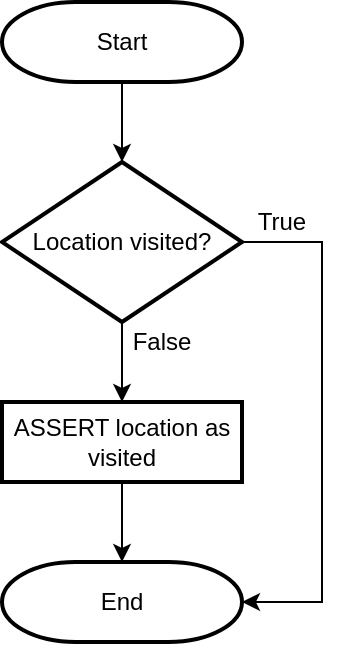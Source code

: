 <mxfile version="13.10.0" type="device"><diagram id="C5RBs43oDa-KdzZeNtuy" name="Page-1"><mxGraphModel dx="788" dy="368" grid="1" gridSize="10" guides="1" tooltips="1" connect="1" arrows="1" fold="1" page="1" pageScale="1" pageWidth="827" pageHeight="1169" math="0" shadow="0"><root><mxCell id="WIyWlLk6GJQsqaUBKTNV-0"/><mxCell id="WIyWlLk6GJQsqaUBKTNV-1" parent="WIyWlLk6GJQsqaUBKTNV-0"/><mxCell id="sFdPiGcEgJjZIYFErHPv-5" value="" style="edgeStyle=orthogonalEdgeStyle;rounded=0;orthogonalLoop=1;jettySize=auto;html=1;" edge="1" parent="WIyWlLk6GJQsqaUBKTNV-1" source="sFdPiGcEgJjZIYFErHPv-0" target="sFdPiGcEgJjZIYFErHPv-4"><mxGeometry relative="1" as="geometry"/></mxCell><mxCell id="sFdPiGcEgJjZIYFErHPv-0" value="Start" style="strokeWidth=2;html=1;shape=mxgraph.flowchart.terminator;whiteSpace=wrap;" vertex="1" parent="WIyWlLk6GJQsqaUBKTNV-1"><mxGeometry x="360" y="40" width="120" height="40" as="geometry"/></mxCell><mxCell id="sFdPiGcEgJjZIYFErHPv-9" value="" style="edgeStyle=orthogonalEdgeStyle;rounded=0;orthogonalLoop=1;jettySize=auto;html=1;" edge="1" parent="WIyWlLk6GJQsqaUBKTNV-1" source="sFdPiGcEgJjZIYFErHPv-4" target="sFdPiGcEgJjZIYFErHPv-8"><mxGeometry relative="1" as="geometry"/></mxCell><mxCell id="sFdPiGcEgJjZIYFErHPv-12" style="edgeStyle=orthogonalEdgeStyle;rounded=0;orthogonalLoop=1;jettySize=auto;html=1;entryX=1;entryY=0.5;entryDx=0;entryDy=0;entryPerimeter=0;" edge="1" parent="WIyWlLk6GJQsqaUBKTNV-1" source="sFdPiGcEgJjZIYFErHPv-4" target="sFdPiGcEgJjZIYFErHPv-10"><mxGeometry relative="1" as="geometry"><Array as="points"><mxPoint x="520" y="160"/><mxPoint x="520" y="340"/></Array></mxGeometry></mxCell><mxCell id="sFdPiGcEgJjZIYFErHPv-4" value="Location visited?" style="rhombus;whiteSpace=wrap;html=1;strokeWidth=2;" vertex="1" parent="WIyWlLk6GJQsqaUBKTNV-1"><mxGeometry x="360" y="120" width="120" height="80" as="geometry"/></mxCell><mxCell id="sFdPiGcEgJjZIYFErHPv-11" value="" style="edgeStyle=orthogonalEdgeStyle;rounded=0;orthogonalLoop=1;jettySize=auto;html=1;" edge="1" parent="WIyWlLk6GJQsqaUBKTNV-1" source="sFdPiGcEgJjZIYFErHPv-8" target="sFdPiGcEgJjZIYFErHPv-10"><mxGeometry relative="1" as="geometry"/></mxCell><mxCell id="sFdPiGcEgJjZIYFErHPv-8" value="ASSERT location as visited" style="whiteSpace=wrap;html=1;strokeWidth=2;" vertex="1" parent="WIyWlLk6GJQsqaUBKTNV-1"><mxGeometry x="360" y="240" width="120" height="40" as="geometry"/></mxCell><mxCell id="sFdPiGcEgJjZIYFErHPv-10" value="End" style="strokeWidth=2;html=1;shape=mxgraph.flowchart.terminator;whiteSpace=wrap;" vertex="1" parent="WIyWlLk6GJQsqaUBKTNV-1"><mxGeometry x="360" y="320" width="120" height="40" as="geometry"/></mxCell><mxCell id="sFdPiGcEgJjZIYFErHPv-13" value="True" style="text;html=1;strokeColor=none;fillColor=none;align=center;verticalAlign=middle;whiteSpace=wrap;rounded=0;" vertex="1" parent="WIyWlLk6GJQsqaUBKTNV-1"><mxGeometry x="480" y="140" width="40" height="20" as="geometry"/></mxCell><mxCell id="sFdPiGcEgJjZIYFErHPv-14" value="False" style="text;html=1;strokeColor=none;fillColor=none;align=center;verticalAlign=middle;whiteSpace=wrap;rounded=0;" vertex="1" parent="WIyWlLk6GJQsqaUBKTNV-1"><mxGeometry x="420" y="200" width="40" height="20" as="geometry"/></mxCell></root></mxGraphModel></diagram></mxfile>